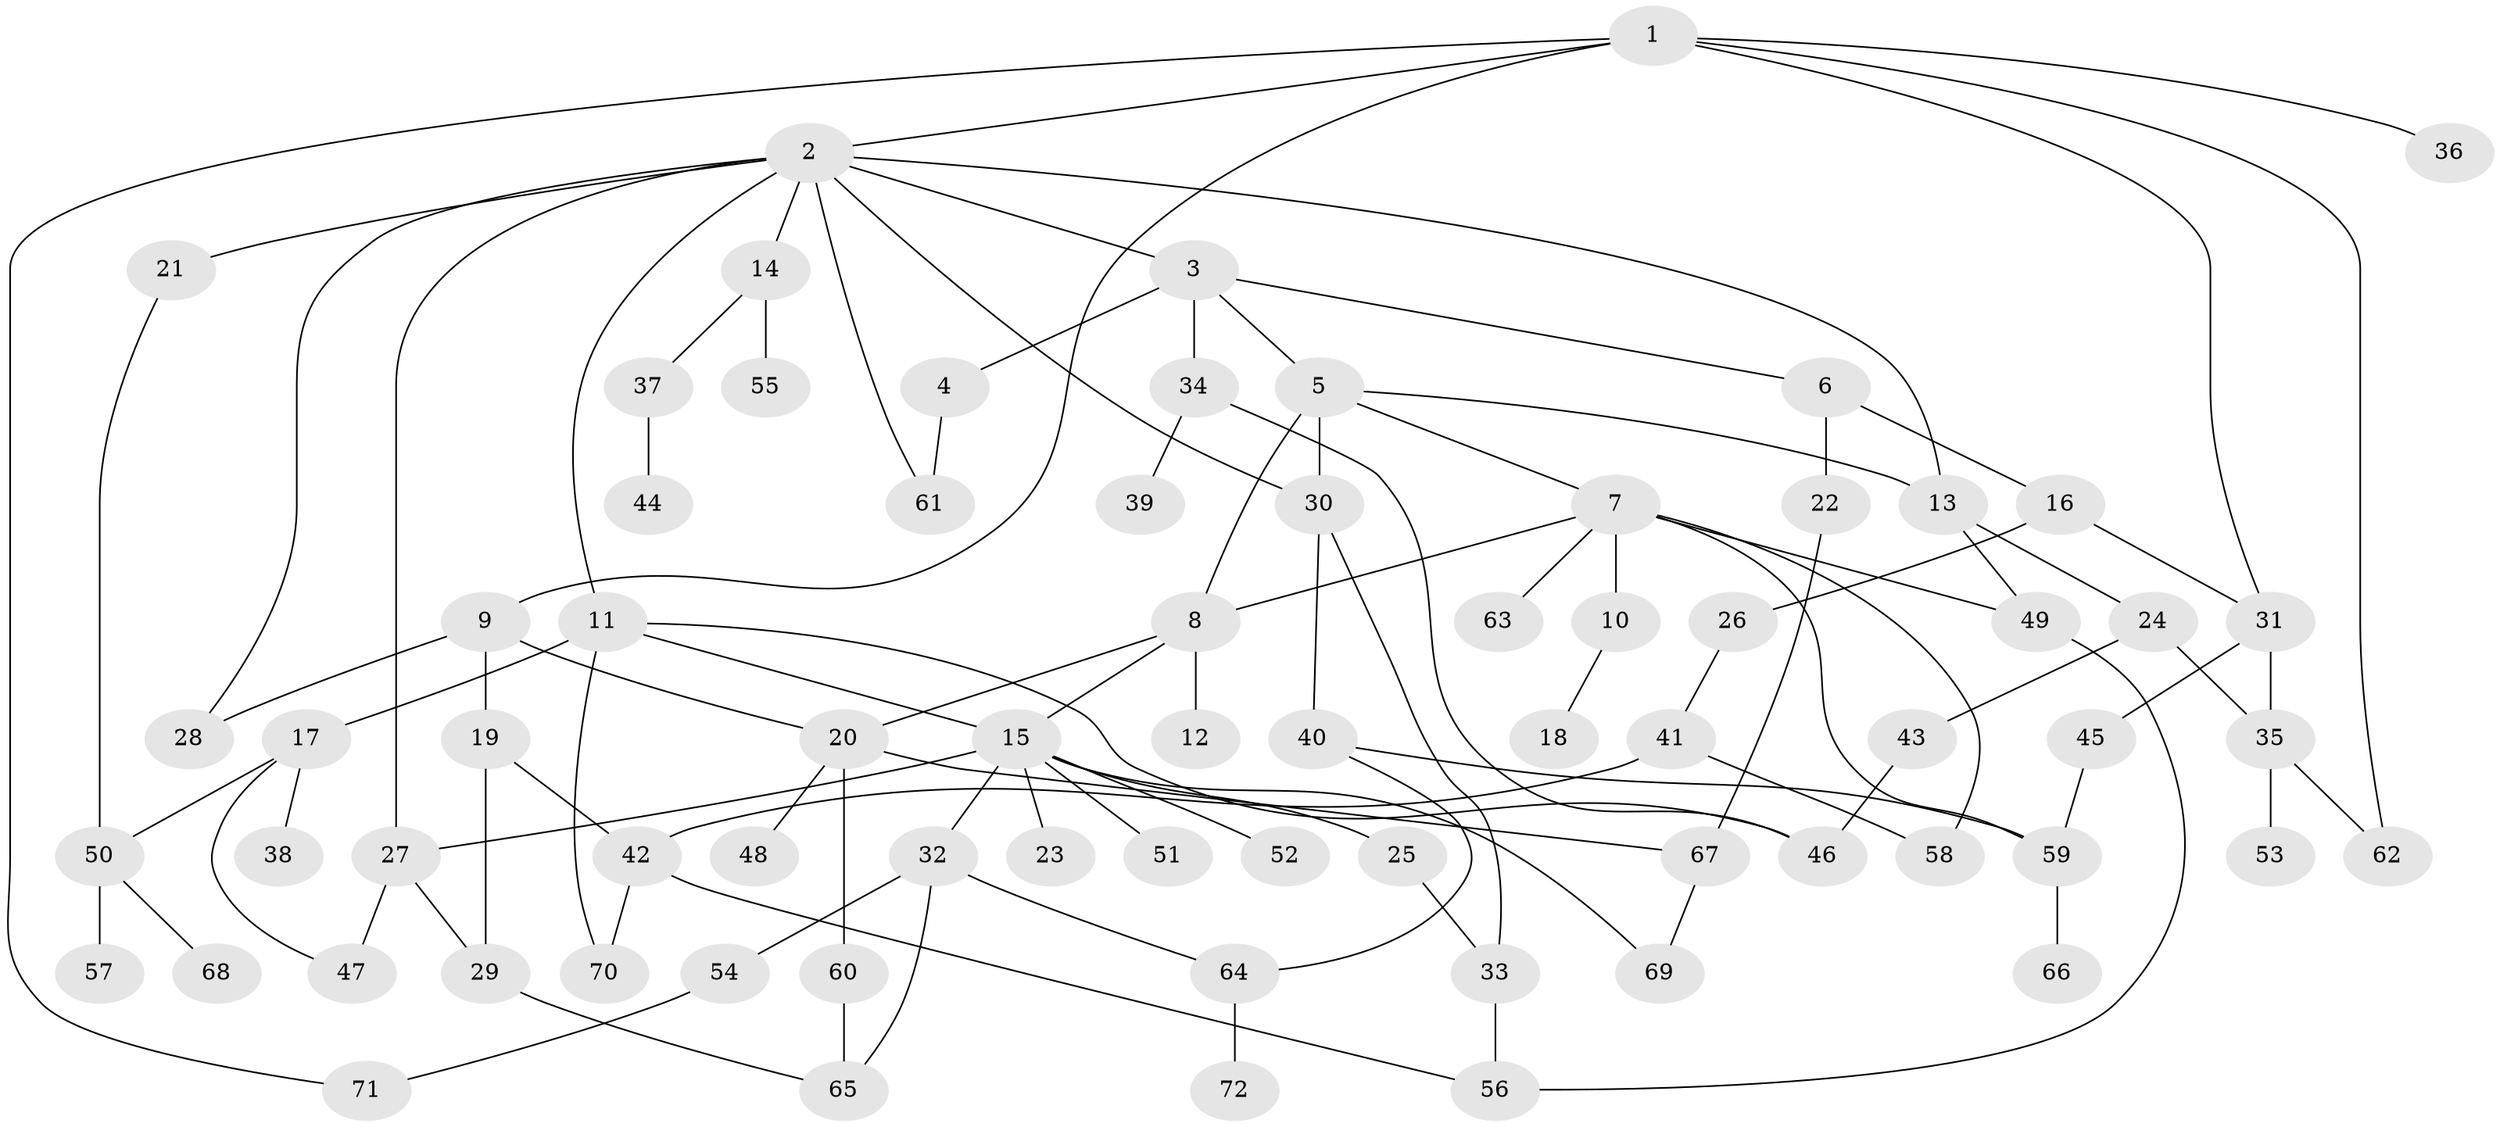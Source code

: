 // Generated by graph-tools (version 1.1) at 2025/01/03/09/25 03:01:07]
// undirected, 72 vertices, 102 edges
graph export_dot {
graph [start="1"]
  node [color=gray90,style=filled];
  1;
  2;
  3;
  4;
  5;
  6;
  7;
  8;
  9;
  10;
  11;
  12;
  13;
  14;
  15;
  16;
  17;
  18;
  19;
  20;
  21;
  22;
  23;
  24;
  25;
  26;
  27;
  28;
  29;
  30;
  31;
  32;
  33;
  34;
  35;
  36;
  37;
  38;
  39;
  40;
  41;
  42;
  43;
  44;
  45;
  46;
  47;
  48;
  49;
  50;
  51;
  52;
  53;
  54;
  55;
  56;
  57;
  58;
  59;
  60;
  61;
  62;
  63;
  64;
  65;
  66;
  67;
  68;
  69;
  70;
  71;
  72;
  1 -- 2;
  1 -- 9;
  1 -- 31;
  1 -- 36;
  1 -- 71;
  1 -- 62;
  2 -- 3;
  2 -- 11;
  2 -- 14;
  2 -- 21;
  2 -- 13;
  2 -- 27;
  2 -- 61;
  2 -- 28;
  2 -- 30;
  3 -- 4;
  3 -- 5;
  3 -- 6;
  3 -- 34;
  4 -- 61;
  5 -- 7;
  5 -- 13;
  5 -- 30;
  5 -- 8;
  6 -- 16;
  6 -- 22;
  7 -- 8;
  7 -- 10;
  7 -- 49;
  7 -- 63;
  7 -- 58;
  7 -- 59;
  8 -- 12;
  8 -- 15;
  8 -- 20;
  9 -- 19;
  9 -- 28;
  9 -- 20;
  10 -- 18;
  11 -- 17;
  11 -- 70;
  11 -- 15;
  11 -- 46;
  13 -- 24;
  13 -- 49;
  14 -- 37;
  14 -- 55;
  15 -- 23;
  15 -- 25;
  15 -- 27;
  15 -- 32;
  15 -- 51;
  15 -- 52;
  15 -- 69;
  16 -- 26;
  16 -- 31;
  17 -- 38;
  17 -- 47;
  17 -- 50;
  19 -- 42;
  19 -- 29;
  20 -- 48;
  20 -- 60;
  20 -- 67;
  21 -- 50;
  22 -- 67;
  24 -- 43;
  24 -- 35;
  25 -- 33;
  26 -- 41;
  27 -- 29;
  27 -- 47;
  29 -- 65;
  30 -- 40;
  30 -- 33;
  31 -- 35;
  31 -- 45;
  32 -- 54;
  32 -- 64;
  32 -- 65;
  33 -- 56;
  34 -- 39;
  34 -- 46;
  35 -- 53;
  35 -- 62;
  37 -- 44;
  40 -- 64;
  40 -- 59;
  41 -- 58;
  41 -- 42;
  42 -- 70;
  42 -- 56;
  43 -- 46;
  45 -- 59;
  49 -- 56;
  50 -- 57;
  50 -- 68;
  54 -- 71;
  59 -- 66;
  60 -- 65;
  64 -- 72;
  67 -- 69;
}
